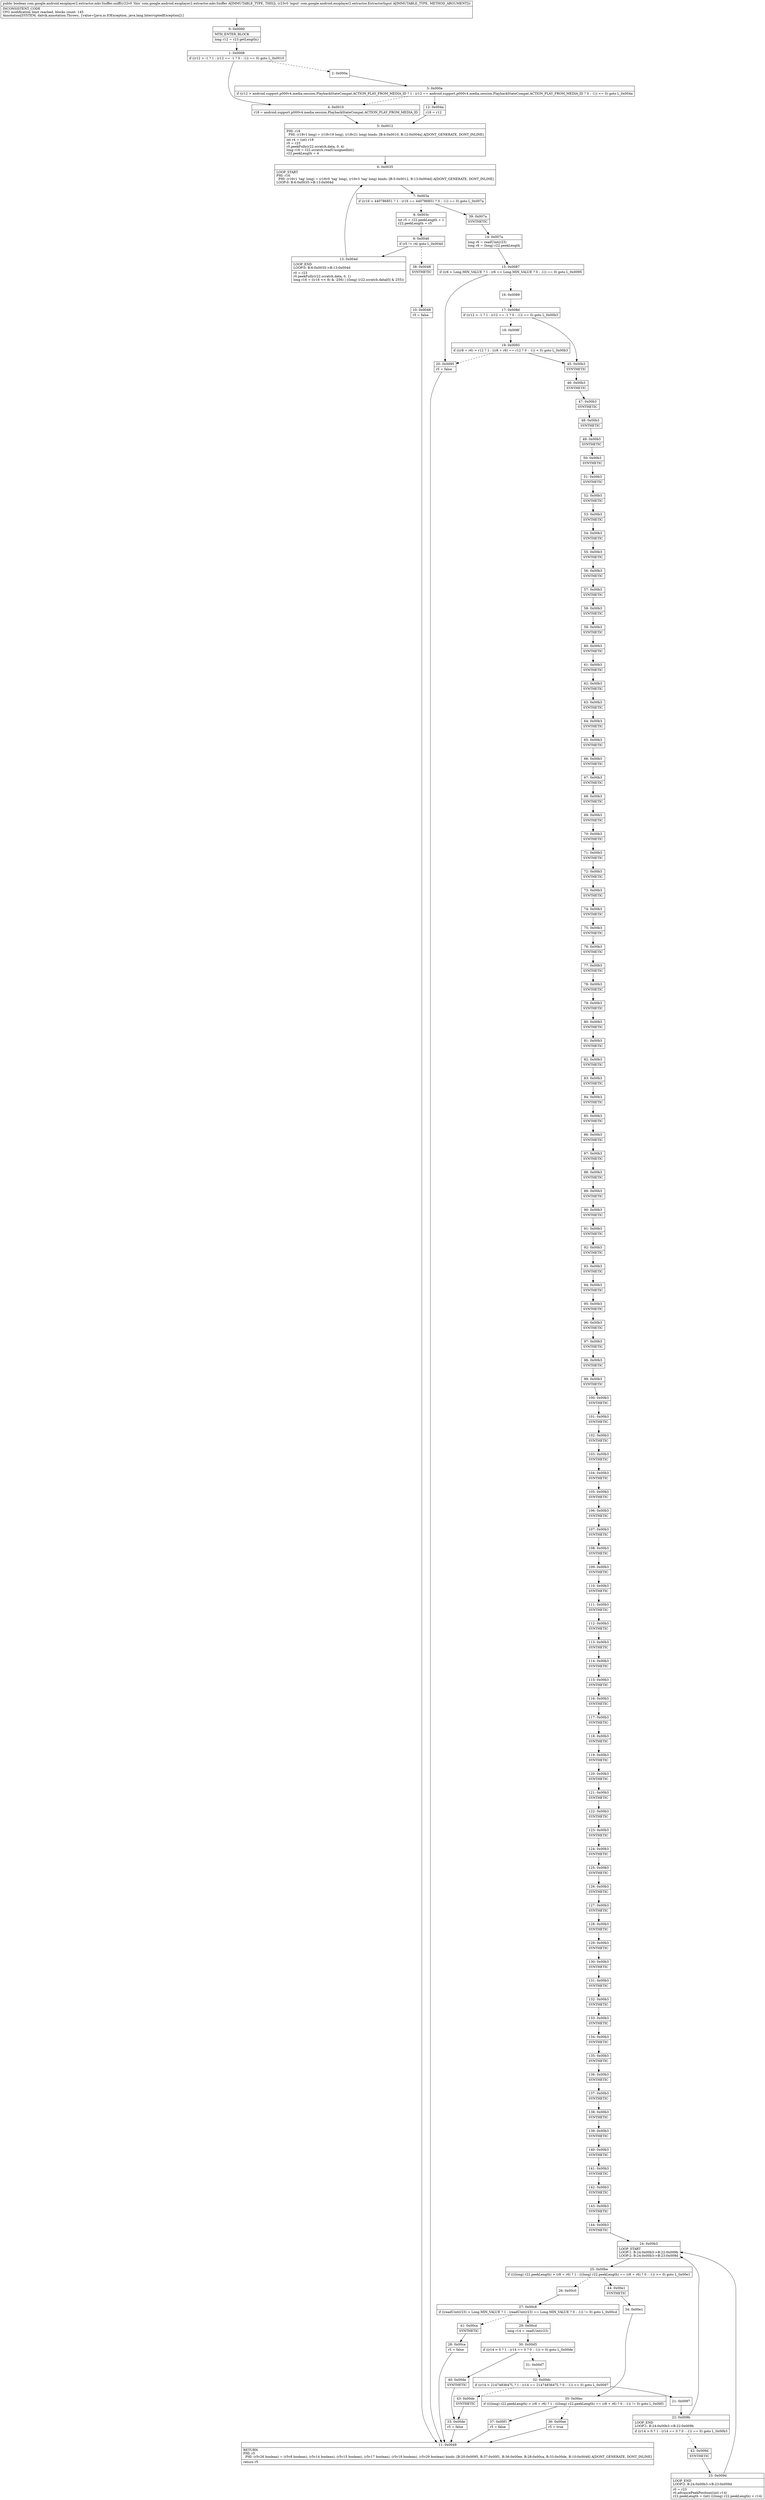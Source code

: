 digraph "CFG forcom.google.android.exoplayer2.extractor.mkv.Sniffer.sniff(Lcom\/google\/android\/exoplayer2\/extractor\/ExtractorInput;)Z" {
Node_0 [shape=record,label="{0\:\ 0x0000|MTH_ENTER_BLOCK\l|long r12 = r23.getLength()\l}"];
Node_1 [shape=record,label="{1\:\ 0x0008|if ((r12 \> \-1 ? 1 : (r12 == \-1 ? 0 : \-1)) == 0) goto L_0x0010\l}"];
Node_2 [shape=record,label="{2\:\ 0x000a}"];
Node_3 [shape=record,label="{3\:\ 0x000e|if ((r12 \> android.support.p000v4.media.session.PlaybackStateCompat.ACTION_PLAY_FROM_MEDIA_ID ? 1 : (r12 == android.support.p000v4.media.session.PlaybackStateCompat.ACTION_PLAY_FROM_MEDIA_ID ? 0 : \-1)) \<= 0) goto L_0x004a\l}"];
Node_4 [shape=record,label="{4\:\ 0x0010|r18 = android.support.p000v4.media.session.PlaybackStateCompat.ACTION_PLAY_FROM_MEDIA_ID\l}"];
Node_5 [shape=record,label="{5\:\ 0x0012|PHI: r18 \l  PHI: (r18v1 long) = (r18v19 long), (r18v21 long) binds: [B:4:0x0010, B:12:0x004a] A[DONT_GENERATE, DONT_INLINE]\l|int r4 = (int) r18\lr0 = r23\lr0.peekFully(r22.scratch.data, 0, 4)\llong r16 = r22.scratch.readUnsignedInt()\lr22.peekLength = 4\l}"];
Node_6 [shape=record,label="{6\:\ 0x0035|LOOP_START\lPHI: r16 \l  PHI: (r16v1 'tag' long) = (r16v0 'tag' long), (r16v3 'tag' long) binds: [B:5:0x0012, B:13:0x004d] A[DONT_GENERATE, DONT_INLINE]\lLOOP:0: B:6:0x0035\-\>B:13:0x004d\l}"];
Node_7 [shape=record,label="{7\:\ 0x003a|if ((r16 \> 440786851 ? 1 : (r16 == 440786851 ? 0 : \-1)) == 0) goto L_0x007a\l}"];
Node_8 [shape=record,label="{8\:\ 0x003c|int r5 = r22.peekLength + 1\lr22.peekLength = r5\l}"];
Node_9 [shape=record,label="{9\:\ 0x0046|if (r5 != r4) goto L_0x004d\l}"];
Node_10 [shape=record,label="{10\:\ 0x0048|r5 = false\l}"];
Node_11 [shape=record,label="{11\:\ 0x0049|RETURN\lPHI: r5 \l  PHI: (r5v26 boolean) = (r5v8 boolean), (r5v14 boolean), (r5v15 boolean), (r5v17 boolean), (r5v19 boolean), (r5v29 boolean) binds: [B:20:0x0095, B:37:0x00f1, B:36:0x00ee, B:28:0x00ca, B:33:0x00de, B:10:0x0048] A[DONT_GENERATE, DONT_INLINE]\l|return r5\l}"];
Node_12 [shape=record,label="{12\:\ 0x004a|r18 = r12\l}"];
Node_13 [shape=record,label="{13\:\ 0x004d|LOOP_END\lLOOP:0: B:6:0x0035\-\>B:13:0x004d\l|r0 = r23\lr0.peekFully(r22.scratch.data, 0, 1)\llong r16 = ((r16 \<\< 8) & \-256) \| ((long) (r22.scratch.data[0] & 255))\l}"];
Node_14 [shape=record,label="{14\:\ 0x007a|long r6 = readUint(r23)\llong r8 = (long) r22.peekLength\l}"];
Node_15 [shape=record,label="{15\:\ 0x0087|if ((r6 \> Long.MIN_VALUE ? 1 : (r6 == Long.MIN_VALUE ? 0 : \-1)) == 0) goto L_0x0095\l}"];
Node_16 [shape=record,label="{16\:\ 0x0089}"];
Node_17 [shape=record,label="{17\:\ 0x008d|if ((r12 \> \-1 ? 1 : (r12 == \-1 ? 0 : \-1)) == 0) goto L_0x00b3\l}"];
Node_18 [shape=record,label="{18\:\ 0x008f}"];
Node_19 [shape=record,label="{19\:\ 0x0093|if (((r8 + r6) \> r12 ? 1 : ((r8 + r6) == r12 ? 0 : \-1)) \< 0) goto L_0x00b3\l}"];
Node_20 [shape=record,label="{20\:\ 0x0095|r5 = false\l}"];
Node_21 [shape=record,label="{21\:\ 0x0097}"];
Node_22 [shape=record,label="{22\:\ 0x009b|LOOP_END\lLOOP:1: B:24:0x00b3\-\>B:22:0x009b\l|if ((r14 \> 0 ? 1 : (r14 == 0 ? 0 : \-1)) == 0) goto L_0x00b3\l}"];
Node_23 [shape=record,label="{23\:\ 0x009d|LOOP_END\lLOOP:2: B:24:0x00b3\-\>B:23:0x009d\l|r0 = r23\lr0.advancePeekPosition((int) r14)\lr22.peekLength = (int) (((long) r22.peekLength) + r14)\l}"];
Node_24 [shape=record,label="{24\:\ 0x00b3|LOOP_START\lLOOP:1: B:24:0x00b3\-\>B:22:0x009b\lLOOP:2: B:24:0x00b3\-\>B:23:0x009d\l}"];
Node_25 [shape=record,label="{25\:\ 0x00be|if ((((long) r22.peekLength) \> (r8 + r6) ? 1 : (((long) r22.peekLength) == (r8 + r6) ? 0 : \-1)) \>= 0) goto L_0x00e1\l}"];
Node_26 [shape=record,label="{26\:\ 0x00c0}"];
Node_27 [shape=record,label="{27\:\ 0x00c8|if ((readUint(r23) \> Long.MIN_VALUE ? 1 : (readUint(r23) == Long.MIN_VALUE ? 0 : \-1)) != 0) goto L_0x00cd\l}"];
Node_28 [shape=record,label="{28\:\ 0x00ca|r5 = false\l}"];
Node_29 [shape=record,label="{29\:\ 0x00cd|long r14 = readUint(r23)\l}"];
Node_30 [shape=record,label="{30\:\ 0x00d5|if ((r14 \> 0 ? 1 : (r14 == 0 ? 0 : \-1)) \< 0) goto L_0x00de\l}"];
Node_31 [shape=record,label="{31\:\ 0x00d7}"];
Node_32 [shape=record,label="{32\:\ 0x00dc|if ((r14 \> 2147483647L ? 1 : (r14 == 2147483647L ? 0 : \-1)) \<= 0) goto L_0x0097\l}"];
Node_33 [shape=record,label="{33\:\ 0x00de|r5 = false\l}"];
Node_34 [shape=record,label="{34\:\ 0x00e1}"];
Node_35 [shape=record,label="{35\:\ 0x00ec|if ((((long) r22.peekLength) \> (r8 + r6) ? 1 : (((long) r22.peekLength) == (r8 + r6) ? 0 : \-1)) != 0) goto L_0x00f1\l}"];
Node_36 [shape=record,label="{36\:\ 0x00ee|r5 = true\l}"];
Node_37 [shape=record,label="{37\:\ 0x00f1|r5 = false\l}"];
Node_38 [shape=record,label="{38\:\ 0x0048|SYNTHETIC\l}"];
Node_39 [shape=record,label="{39\:\ 0x007a|SYNTHETIC\l}"];
Node_40 [shape=record,label="{40\:\ 0x00de|SYNTHETIC\l}"];
Node_41 [shape=record,label="{41\:\ 0x00ca|SYNTHETIC\l}"];
Node_42 [shape=record,label="{42\:\ 0x009d|SYNTHETIC\l}"];
Node_43 [shape=record,label="{43\:\ 0x00de|SYNTHETIC\l}"];
Node_44 [shape=record,label="{44\:\ 0x00e1|SYNTHETIC\l}"];
Node_45 [shape=record,label="{45\:\ 0x00b3|SYNTHETIC\l}"];
Node_46 [shape=record,label="{46\:\ 0x00b3|SYNTHETIC\l}"];
Node_47 [shape=record,label="{47\:\ 0x00b3|SYNTHETIC\l}"];
Node_48 [shape=record,label="{48\:\ 0x00b3|SYNTHETIC\l}"];
Node_49 [shape=record,label="{49\:\ 0x00b3|SYNTHETIC\l}"];
Node_50 [shape=record,label="{50\:\ 0x00b3|SYNTHETIC\l}"];
Node_51 [shape=record,label="{51\:\ 0x00b3|SYNTHETIC\l}"];
Node_52 [shape=record,label="{52\:\ 0x00b3|SYNTHETIC\l}"];
Node_53 [shape=record,label="{53\:\ 0x00b3|SYNTHETIC\l}"];
Node_54 [shape=record,label="{54\:\ 0x00b3|SYNTHETIC\l}"];
Node_55 [shape=record,label="{55\:\ 0x00b3|SYNTHETIC\l}"];
Node_56 [shape=record,label="{56\:\ 0x00b3|SYNTHETIC\l}"];
Node_57 [shape=record,label="{57\:\ 0x00b3|SYNTHETIC\l}"];
Node_58 [shape=record,label="{58\:\ 0x00b3|SYNTHETIC\l}"];
Node_59 [shape=record,label="{59\:\ 0x00b3|SYNTHETIC\l}"];
Node_60 [shape=record,label="{60\:\ 0x00b3|SYNTHETIC\l}"];
Node_61 [shape=record,label="{61\:\ 0x00b3|SYNTHETIC\l}"];
Node_62 [shape=record,label="{62\:\ 0x00b3|SYNTHETIC\l}"];
Node_63 [shape=record,label="{63\:\ 0x00b3|SYNTHETIC\l}"];
Node_64 [shape=record,label="{64\:\ 0x00b3|SYNTHETIC\l}"];
Node_65 [shape=record,label="{65\:\ 0x00b3|SYNTHETIC\l}"];
Node_66 [shape=record,label="{66\:\ 0x00b3|SYNTHETIC\l}"];
Node_67 [shape=record,label="{67\:\ 0x00b3|SYNTHETIC\l}"];
Node_68 [shape=record,label="{68\:\ 0x00b3|SYNTHETIC\l}"];
Node_69 [shape=record,label="{69\:\ 0x00b3|SYNTHETIC\l}"];
Node_70 [shape=record,label="{70\:\ 0x00b3|SYNTHETIC\l}"];
Node_71 [shape=record,label="{71\:\ 0x00b3|SYNTHETIC\l}"];
Node_72 [shape=record,label="{72\:\ 0x00b3|SYNTHETIC\l}"];
Node_73 [shape=record,label="{73\:\ 0x00b3|SYNTHETIC\l}"];
Node_74 [shape=record,label="{74\:\ 0x00b3|SYNTHETIC\l}"];
Node_75 [shape=record,label="{75\:\ 0x00b3|SYNTHETIC\l}"];
Node_76 [shape=record,label="{76\:\ 0x00b3|SYNTHETIC\l}"];
Node_77 [shape=record,label="{77\:\ 0x00b3|SYNTHETIC\l}"];
Node_78 [shape=record,label="{78\:\ 0x00b3|SYNTHETIC\l}"];
Node_79 [shape=record,label="{79\:\ 0x00b3|SYNTHETIC\l}"];
Node_80 [shape=record,label="{80\:\ 0x00b3|SYNTHETIC\l}"];
Node_81 [shape=record,label="{81\:\ 0x00b3|SYNTHETIC\l}"];
Node_82 [shape=record,label="{82\:\ 0x00b3|SYNTHETIC\l}"];
Node_83 [shape=record,label="{83\:\ 0x00b3|SYNTHETIC\l}"];
Node_84 [shape=record,label="{84\:\ 0x00b3|SYNTHETIC\l}"];
Node_85 [shape=record,label="{85\:\ 0x00b3|SYNTHETIC\l}"];
Node_86 [shape=record,label="{86\:\ 0x00b3|SYNTHETIC\l}"];
Node_87 [shape=record,label="{87\:\ 0x00b3|SYNTHETIC\l}"];
Node_88 [shape=record,label="{88\:\ 0x00b3|SYNTHETIC\l}"];
Node_89 [shape=record,label="{89\:\ 0x00b3|SYNTHETIC\l}"];
Node_90 [shape=record,label="{90\:\ 0x00b3|SYNTHETIC\l}"];
Node_91 [shape=record,label="{91\:\ 0x00b3|SYNTHETIC\l}"];
Node_92 [shape=record,label="{92\:\ 0x00b3|SYNTHETIC\l}"];
Node_93 [shape=record,label="{93\:\ 0x00b3|SYNTHETIC\l}"];
Node_94 [shape=record,label="{94\:\ 0x00b3|SYNTHETIC\l}"];
Node_95 [shape=record,label="{95\:\ 0x00b3|SYNTHETIC\l}"];
Node_96 [shape=record,label="{96\:\ 0x00b3|SYNTHETIC\l}"];
Node_97 [shape=record,label="{97\:\ 0x00b3|SYNTHETIC\l}"];
Node_98 [shape=record,label="{98\:\ 0x00b3|SYNTHETIC\l}"];
Node_99 [shape=record,label="{99\:\ 0x00b3|SYNTHETIC\l}"];
Node_100 [shape=record,label="{100\:\ 0x00b3|SYNTHETIC\l}"];
Node_101 [shape=record,label="{101\:\ 0x00b3|SYNTHETIC\l}"];
Node_102 [shape=record,label="{102\:\ 0x00b3|SYNTHETIC\l}"];
Node_103 [shape=record,label="{103\:\ 0x00b3|SYNTHETIC\l}"];
Node_104 [shape=record,label="{104\:\ 0x00b3|SYNTHETIC\l}"];
Node_105 [shape=record,label="{105\:\ 0x00b3|SYNTHETIC\l}"];
Node_106 [shape=record,label="{106\:\ 0x00b3|SYNTHETIC\l}"];
Node_107 [shape=record,label="{107\:\ 0x00b3|SYNTHETIC\l}"];
Node_108 [shape=record,label="{108\:\ 0x00b3|SYNTHETIC\l}"];
Node_109 [shape=record,label="{109\:\ 0x00b3|SYNTHETIC\l}"];
Node_110 [shape=record,label="{110\:\ 0x00b3|SYNTHETIC\l}"];
Node_111 [shape=record,label="{111\:\ 0x00b3|SYNTHETIC\l}"];
Node_112 [shape=record,label="{112\:\ 0x00b3|SYNTHETIC\l}"];
Node_113 [shape=record,label="{113\:\ 0x00b3|SYNTHETIC\l}"];
Node_114 [shape=record,label="{114\:\ 0x00b3|SYNTHETIC\l}"];
Node_115 [shape=record,label="{115\:\ 0x00b3|SYNTHETIC\l}"];
Node_116 [shape=record,label="{116\:\ 0x00b3|SYNTHETIC\l}"];
Node_117 [shape=record,label="{117\:\ 0x00b3|SYNTHETIC\l}"];
Node_118 [shape=record,label="{118\:\ 0x00b3|SYNTHETIC\l}"];
Node_119 [shape=record,label="{119\:\ 0x00b3|SYNTHETIC\l}"];
Node_120 [shape=record,label="{120\:\ 0x00b3|SYNTHETIC\l}"];
Node_121 [shape=record,label="{121\:\ 0x00b3|SYNTHETIC\l}"];
Node_122 [shape=record,label="{122\:\ 0x00b3|SYNTHETIC\l}"];
Node_123 [shape=record,label="{123\:\ 0x00b3|SYNTHETIC\l}"];
Node_124 [shape=record,label="{124\:\ 0x00b3|SYNTHETIC\l}"];
Node_125 [shape=record,label="{125\:\ 0x00b3|SYNTHETIC\l}"];
Node_126 [shape=record,label="{126\:\ 0x00b3|SYNTHETIC\l}"];
Node_127 [shape=record,label="{127\:\ 0x00b3|SYNTHETIC\l}"];
Node_128 [shape=record,label="{128\:\ 0x00b3|SYNTHETIC\l}"];
Node_129 [shape=record,label="{129\:\ 0x00b3|SYNTHETIC\l}"];
Node_130 [shape=record,label="{130\:\ 0x00b3|SYNTHETIC\l}"];
Node_131 [shape=record,label="{131\:\ 0x00b3|SYNTHETIC\l}"];
Node_132 [shape=record,label="{132\:\ 0x00b3|SYNTHETIC\l}"];
Node_133 [shape=record,label="{133\:\ 0x00b3|SYNTHETIC\l}"];
Node_134 [shape=record,label="{134\:\ 0x00b3|SYNTHETIC\l}"];
Node_135 [shape=record,label="{135\:\ 0x00b3|SYNTHETIC\l}"];
Node_136 [shape=record,label="{136\:\ 0x00b3|SYNTHETIC\l}"];
Node_137 [shape=record,label="{137\:\ 0x00b3|SYNTHETIC\l}"];
Node_138 [shape=record,label="{138\:\ 0x00b3|SYNTHETIC\l}"];
Node_139 [shape=record,label="{139\:\ 0x00b3|SYNTHETIC\l}"];
Node_140 [shape=record,label="{140\:\ 0x00b3|SYNTHETIC\l}"];
Node_141 [shape=record,label="{141\:\ 0x00b3|SYNTHETIC\l}"];
Node_142 [shape=record,label="{142\:\ 0x00b3|SYNTHETIC\l}"];
Node_143 [shape=record,label="{143\:\ 0x00b3|SYNTHETIC\l}"];
Node_144 [shape=record,label="{144\:\ 0x00b3|SYNTHETIC\l}"];
MethodNode[shape=record,label="{public boolean com.google.android.exoplayer2.extractor.mkv.Sniffer.sniff((r22v0 'this' com.google.android.exoplayer2.extractor.mkv.Sniffer A[IMMUTABLE_TYPE, THIS]), (r23v0 'input' com.google.android.exoplayer2.extractor.ExtractorInput A[IMMUTABLE_TYPE, METHOD_ARGUMENT]))  | INCONSISTENT_CODE\lCFG modification limit reached, blocks count: 145\lAnnotation[SYSTEM, dalvik.annotation.Throws, \{value=[java.io.IOException, java.lang.InterruptedException]\}]\l}"];
MethodNode -> Node_0;
Node_0 -> Node_1;
Node_1 -> Node_2[style=dashed];
Node_1 -> Node_4;
Node_2 -> Node_3;
Node_3 -> Node_4[style=dashed];
Node_3 -> Node_12;
Node_4 -> Node_5;
Node_5 -> Node_6;
Node_6 -> Node_7;
Node_7 -> Node_8[style=dashed];
Node_7 -> Node_39;
Node_8 -> Node_9;
Node_9 -> Node_13;
Node_9 -> Node_38[style=dashed];
Node_10 -> Node_11;
Node_12 -> Node_5;
Node_13 -> Node_6;
Node_14 -> Node_15;
Node_15 -> Node_16[style=dashed];
Node_15 -> Node_20;
Node_16 -> Node_17;
Node_17 -> Node_18[style=dashed];
Node_17 -> Node_45;
Node_18 -> Node_19;
Node_19 -> Node_20[style=dashed];
Node_19 -> Node_45;
Node_20 -> Node_11;
Node_21 -> Node_22;
Node_22 -> Node_24;
Node_22 -> Node_42[style=dashed];
Node_23 -> Node_24;
Node_24 -> Node_25;
Node_25 -> Node_26[style=dashed];
Node_25 -> Node_44;
Node_26 -> Node_27;
Node_27 -> Node_29;
Node_27 -> Node_41[style=dashed];
Node_28 -> Node_11;
Node_29 -> Node_30;
Node_30 -> Node_31[style=dashed];
Node_30 -> Node_40;
Node_31 -> Node_32;
Node_32 -> Node_21;
Node_32 -> Node_43[style=dashed];
Node_33 -> Node_11;
Node_34 -> Node_35;
Node_35 -> Node_36[style=dashed];
Node_35 -> Node_37;
Node_36 -> Node_11;
Node_37 -> Node_11;
Node_38 -> Node_10;
Node_39 -> Node_14;
Node_40 -> Node_33;
Node_41 -> Node_28;
Node_42 -> Node_23;
Node_43 -> Node_33;
Node_44 -> Node_34;
Node_45 -> Node_46;
Node_46 -> Node_47;
Node_47 -> Node_48;
Node_48 -> Node_49;
Node_49 -> Node_50;
Node_50 -> Node_51;
Node_51 -> Node_52;
Node_52 -> Node_53;
Node_53 -> Node_54;
Node_54 -> Node_55;
Node_55 -> Node_56;
Node_56 -> Node_57;
Node_57 -> Node_58;
Node_58 -> Node_59;
Node_59 -> Node_60;
Node_60 -> Node_61;
Node_61 -> Node_62;
Node_62 -> Node_63;
Node_63 -> Node_64;
Node_64 -> Node_65;
Node_65 -> Node_66;
Node_66 -> Node_67;
Node_67 -> Node_68;
Node_68 -> Node_69;
Node_69 -> Node_70;
Node_70 -> Node_71;
Node_71 -> Node_72;
Node_72 -> Node_73;
Node_73 -> Node_74;
Node_74 -> Node_75;
Node_75 -> Node_76;
Node_76 -> Node_77;
Node_77 -> Node_78;
Node_78 -> Node_79;
Node_79 -> Node_80;
Node_80 -> Node_81;
Node_81 -> Node_82;
Node_82 -> Node_83;
Node_83 -> Node_84;
Node_84 -> Node_85;
Node_85 -> Node_86;
Node_86 -> Node_87;
Node_87 -> Node_88;
Node_88 -> Node_89;
Node_89 -> Node_90;
Node_90 -> Node_91;
Node_91 -> Node_92;
Node_92 -> Node_93;
Node_93 -> Node_94;
Node_94 -> Node_95;
Node_95 -> Node_96;
Node_96 -> Node_97;
Node_97 -> Node_98;
Node_98 -> Node_99;
Node_99 -> Node_100;
Node_100 -> Node_101;
Node_101 -> Node_102;
Node_102 -> Node_103;
Node_103 -> Node_104;
Node_104 -> Node_105;
Node_105 -> Node_106;
Node_106 -> Node_107;
Node_107 -> Node_108;
Node_108 -> Node_109;
Node_109 -> Node_110;
Node_110 -> Node_111;
Node_111 -> Node_112;
Node_112 -> Node_113;
Node_113 -> Node_114;
Node_114 -> Node_115;
Node_115 -> Node_116;
Node_116 -> Node_117;
Node_117 -> Node_118;
Node_118 -> Node_119;
Node_119 -> Node_120;
Node_120 -> Node_121;
Node_121 -> Node_122;
Node_122 -> Node_123;
Node_123 -> Node_124;
Node_124 -> Node_125;
Node_125 -> Node_126;
Node_126 -> Node_127;
Node_127 -> Node_128;
Node_128 -> Node_129;
Node_129 -> Node_130;
Node_130 -> Node_131;
Node_131 -> Node_132;
Node_132 -> Node_133;
Node_133 -> Node_134;
Node_134 -> Node_135;
Node_135 -> Node_136;
Node_136 -> Node_137;
Node_137 -> Node_138;
Node_138 -> Node_139;
Node_139 -> Node_140;
Node_140 -> Node_141;
Node_141 -> Node_142;
Node_142 -> Node_143;
Node_143 -> Node_144;
Node_144 -> Node_24;
}

